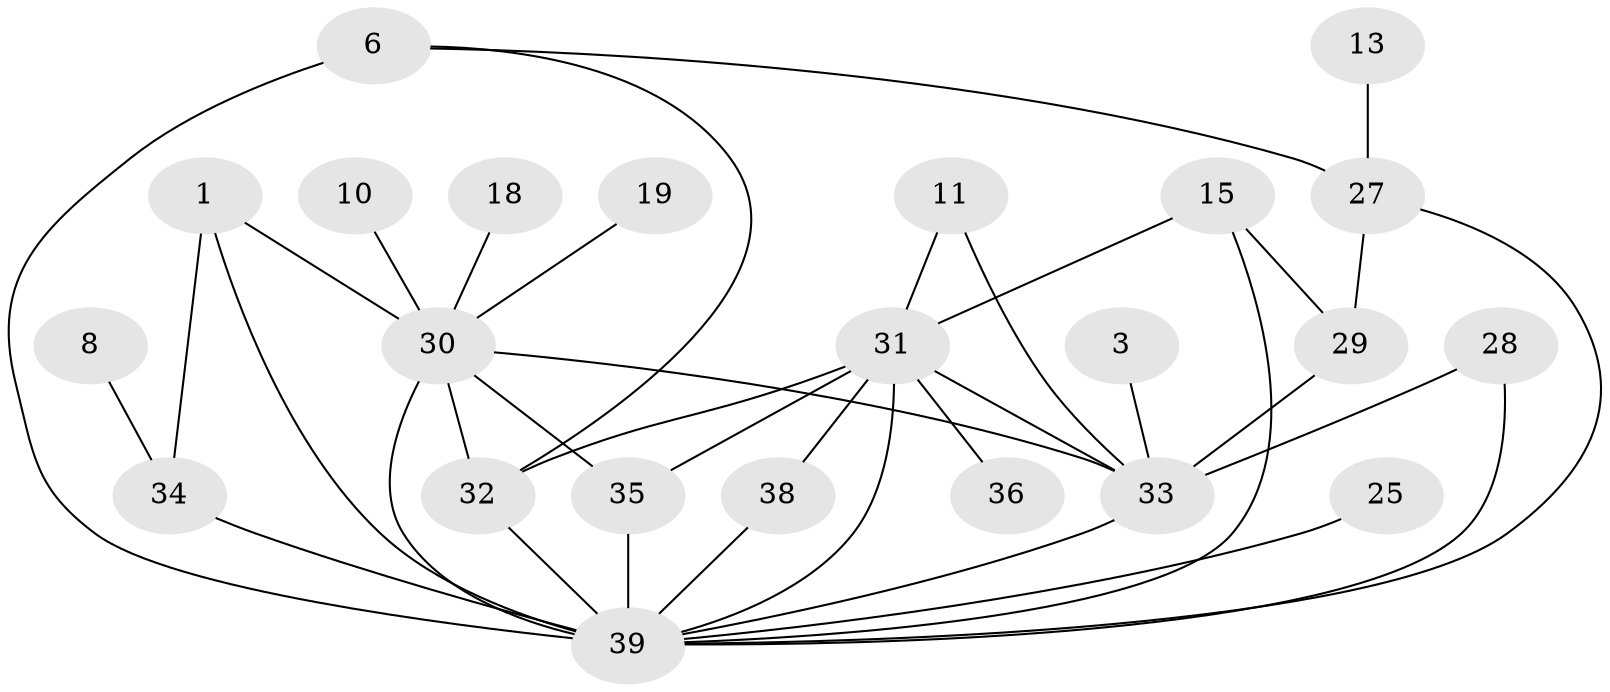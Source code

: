 // original degree distribution, {4: 0.109375, 2: 0.234375, 1: 0.2734375, 3: 0.1953125, 0: 0.1015625, 5: 0.0703125, 6: 0.0078125, 7: 0.0078125}
// Generated by graph-tools (version 1.1) at 2025/35/03/04/25 23:35:44]
// undirected, 23 vertices, 38 edges
graph export_dot {
  node [color=gray90,style=filled];
  1;
  3;
  6;
  8;
  10;
  11;
  13;
  15;
  18;
  19;
  25;
  27;
  28;
  29;
  30;
  31;
  32;
  33;
  34;
  35;
  36;
  38;
  39;
  1 -- 30 [weight=1.0];
  1 -- 34 [weight=1.0];
  1 -- 39 [weight=1.0];
  3 -- 33 [weight=1.0];
  6 -- 27 [weight=1.0];
  6 -- 32 [weight=1.0];
  6 -- 39 [weight=2.0];
  8 -- 34 [weight=1.0];
  10 -- 30 [weight=2.0];
  11 -- 31 [weight=1.0];
  11 -- 33 [weight=1.0];
  13 -- 27 [weight=1.0];
  15 -- 29 [weight=1.0];
  15 -- 31 [weight=1.0];
  15 -- 39 [weight=1.0];
  18 -- 30 [weight=1.0];
  19 -- 30 [weight=1.0];
  25 -- 39 [weight=1.0];
  27 -- 29 [weight=1.0];
  27 -- 39 [weight=1.0];
  28 -- 33 [weight=1.0];
  28 -- 39 [weight=1.0];
  29 -- 33 [weight=1.0];
  30 -- 32 [weight=1.0];
  30 -- 33 [weight=2.0];
  30 -- 35 [weight=1.0];
  30 -- 39 [weight=3.0];
  31 -- 32 [weight=2.0];
  31 -- 33 [weight=2.0];
  31 -- 35 [weight=1.0];
  31 -- 36 [weight=1.0];
  31 -- 38 [weight=1.0];
  31 -- 39 [weight=1.0];
  32 -- 39 [weight=1.0];
  33 -- 39 [weight=3.0];
  34 -- 39 [weight=2.0];
  35 -- 39 [weight=4.0];
  38 -- 39 [weight=1.0];
}
